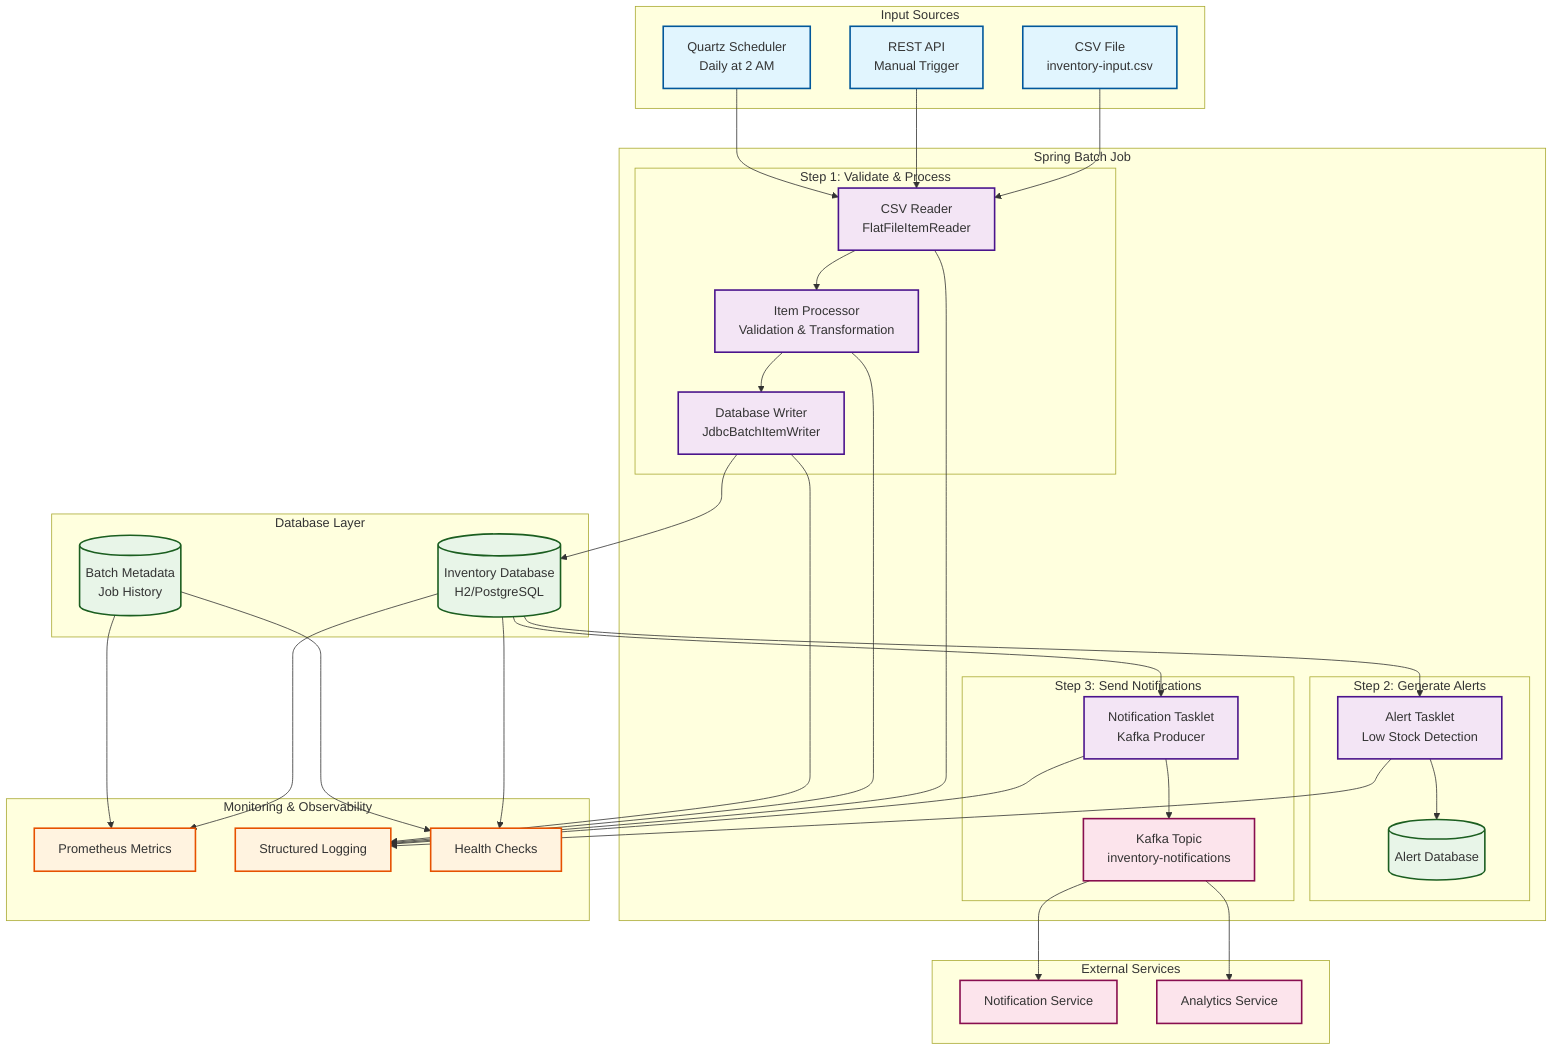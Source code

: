 %% Batch Processing Flow
graph TB
    subgraph "Input Sources"
        CSV[CSV File<br/>inventory-input.csv]
        API[REST API<br/>Manual Trigger]
        SCHED[Quartz Scheduler<br/>Daily at 2 AM]
    end
    
    subgraph "Spring Batch Job"
        subgraph "Step 1: Validate & Process"
            READER[CSV Reader<br/>FlatFileItemReader]
            PROCESSOR[Item Processor<br/>Validation & Transformation]
            WRITER[Database Writer<br/>JdbcBatchItemWriter]
        end
        
        subgraph "Step 2: Generate Alerts"
            ALERT_TASKLET[Alert Tasklet<br/>Low Stock Detection]
            ALERT_DB[(Alert Database)]
        end
        
        subgraph "Step 3: Send Notifications"
            NOTIF_TASKLET[Notification Tasklet<br/>Kafka Producer]
            KAFKA[Kafka Topic<br/>inventory-notifications]
        end
    end
    
    subgraph "Database Layer"
        INVENTORY_DB[(Inventory Database<br/>H2/PostgreSQL)]
        BATCH_DB[(Batch Metadata<br/>Job History)]
    end
    
    subgraph "Monitoring & Observability"
        METRICS[Prometheus Metrics]
        LOGS[Structured Logging]
        HEALTH[Health Checks]
    end
    
    subgraph "External Services"
        NOTIFICATION_SVC[Notification Service]
        ANALYTICS_SVC[Analytics Service]
    end
    
    %% Input Flow
    CSV --> READER
    API --> READER
    SCHED --> READER
    
    %% Processing Flow
    READER --> PROCESSOR
    PROCESSOR --> WRITER
    WRITER --> INVENTORY_DB
    
    %% Alert Flow
    INVENTORY_DB --> ALERT_TASKLET
    ALERT_TASKLET --> ALERT_DB
    
    %% Notification Flow
    INVENTORY_DB --> NOTIF_TASKLET
    NOTIF_TASKLET --> KAFKA
    KAFKA --> NOTIFICATION_SVC
    KAFKA --> ANALYTICS_SVC
    
    %% Monitoring
    INVENTORY_DB --> METRICS
    BATCH_DB --> METRICS
    READER --> LOGS
    PROCESSOR --> LOGS
    WRITER --> LOGS
    ALERT_TASKLET --> LOGS
    NOTIF_TASKLET --> LOGS
    
    %% Health Checks
    INVENTORY_DB --> HEALTH
    BATCH_DB --> HEALTH
    
    %% Styling
    classDef inputClass fill:#e1f5fe,stroke:#01579b,stroke-width:2px
    classDef processClass fill:#f3e5f5,stroke:#4a148c,stroke-width:2px
    classDef dbClass fill:#e8f5e8,stroke:#1b5e20,stroke-width:2px
    classDef monitorClass fill:#fff3e0,stroke:#e65100,stroke-width:2px
    classDef serviceClass fill:#fce4ec,stroke:#880e4f,stroke-width:2px
    
    class CSV,API,SCHED inputClass
    class READER,PROCESSOR,WRITER,ALERT_TASKLET,NOTIF_TASKLET processClass
    class INVENTORY_DB,BATCH_DB,ALERT_DB dbClass
    class METRICS,LOGS,HEALTH monitorClass
    class NOTIFICATION_SVC,ANALYTICS_SVC,KAFKA serviceClass